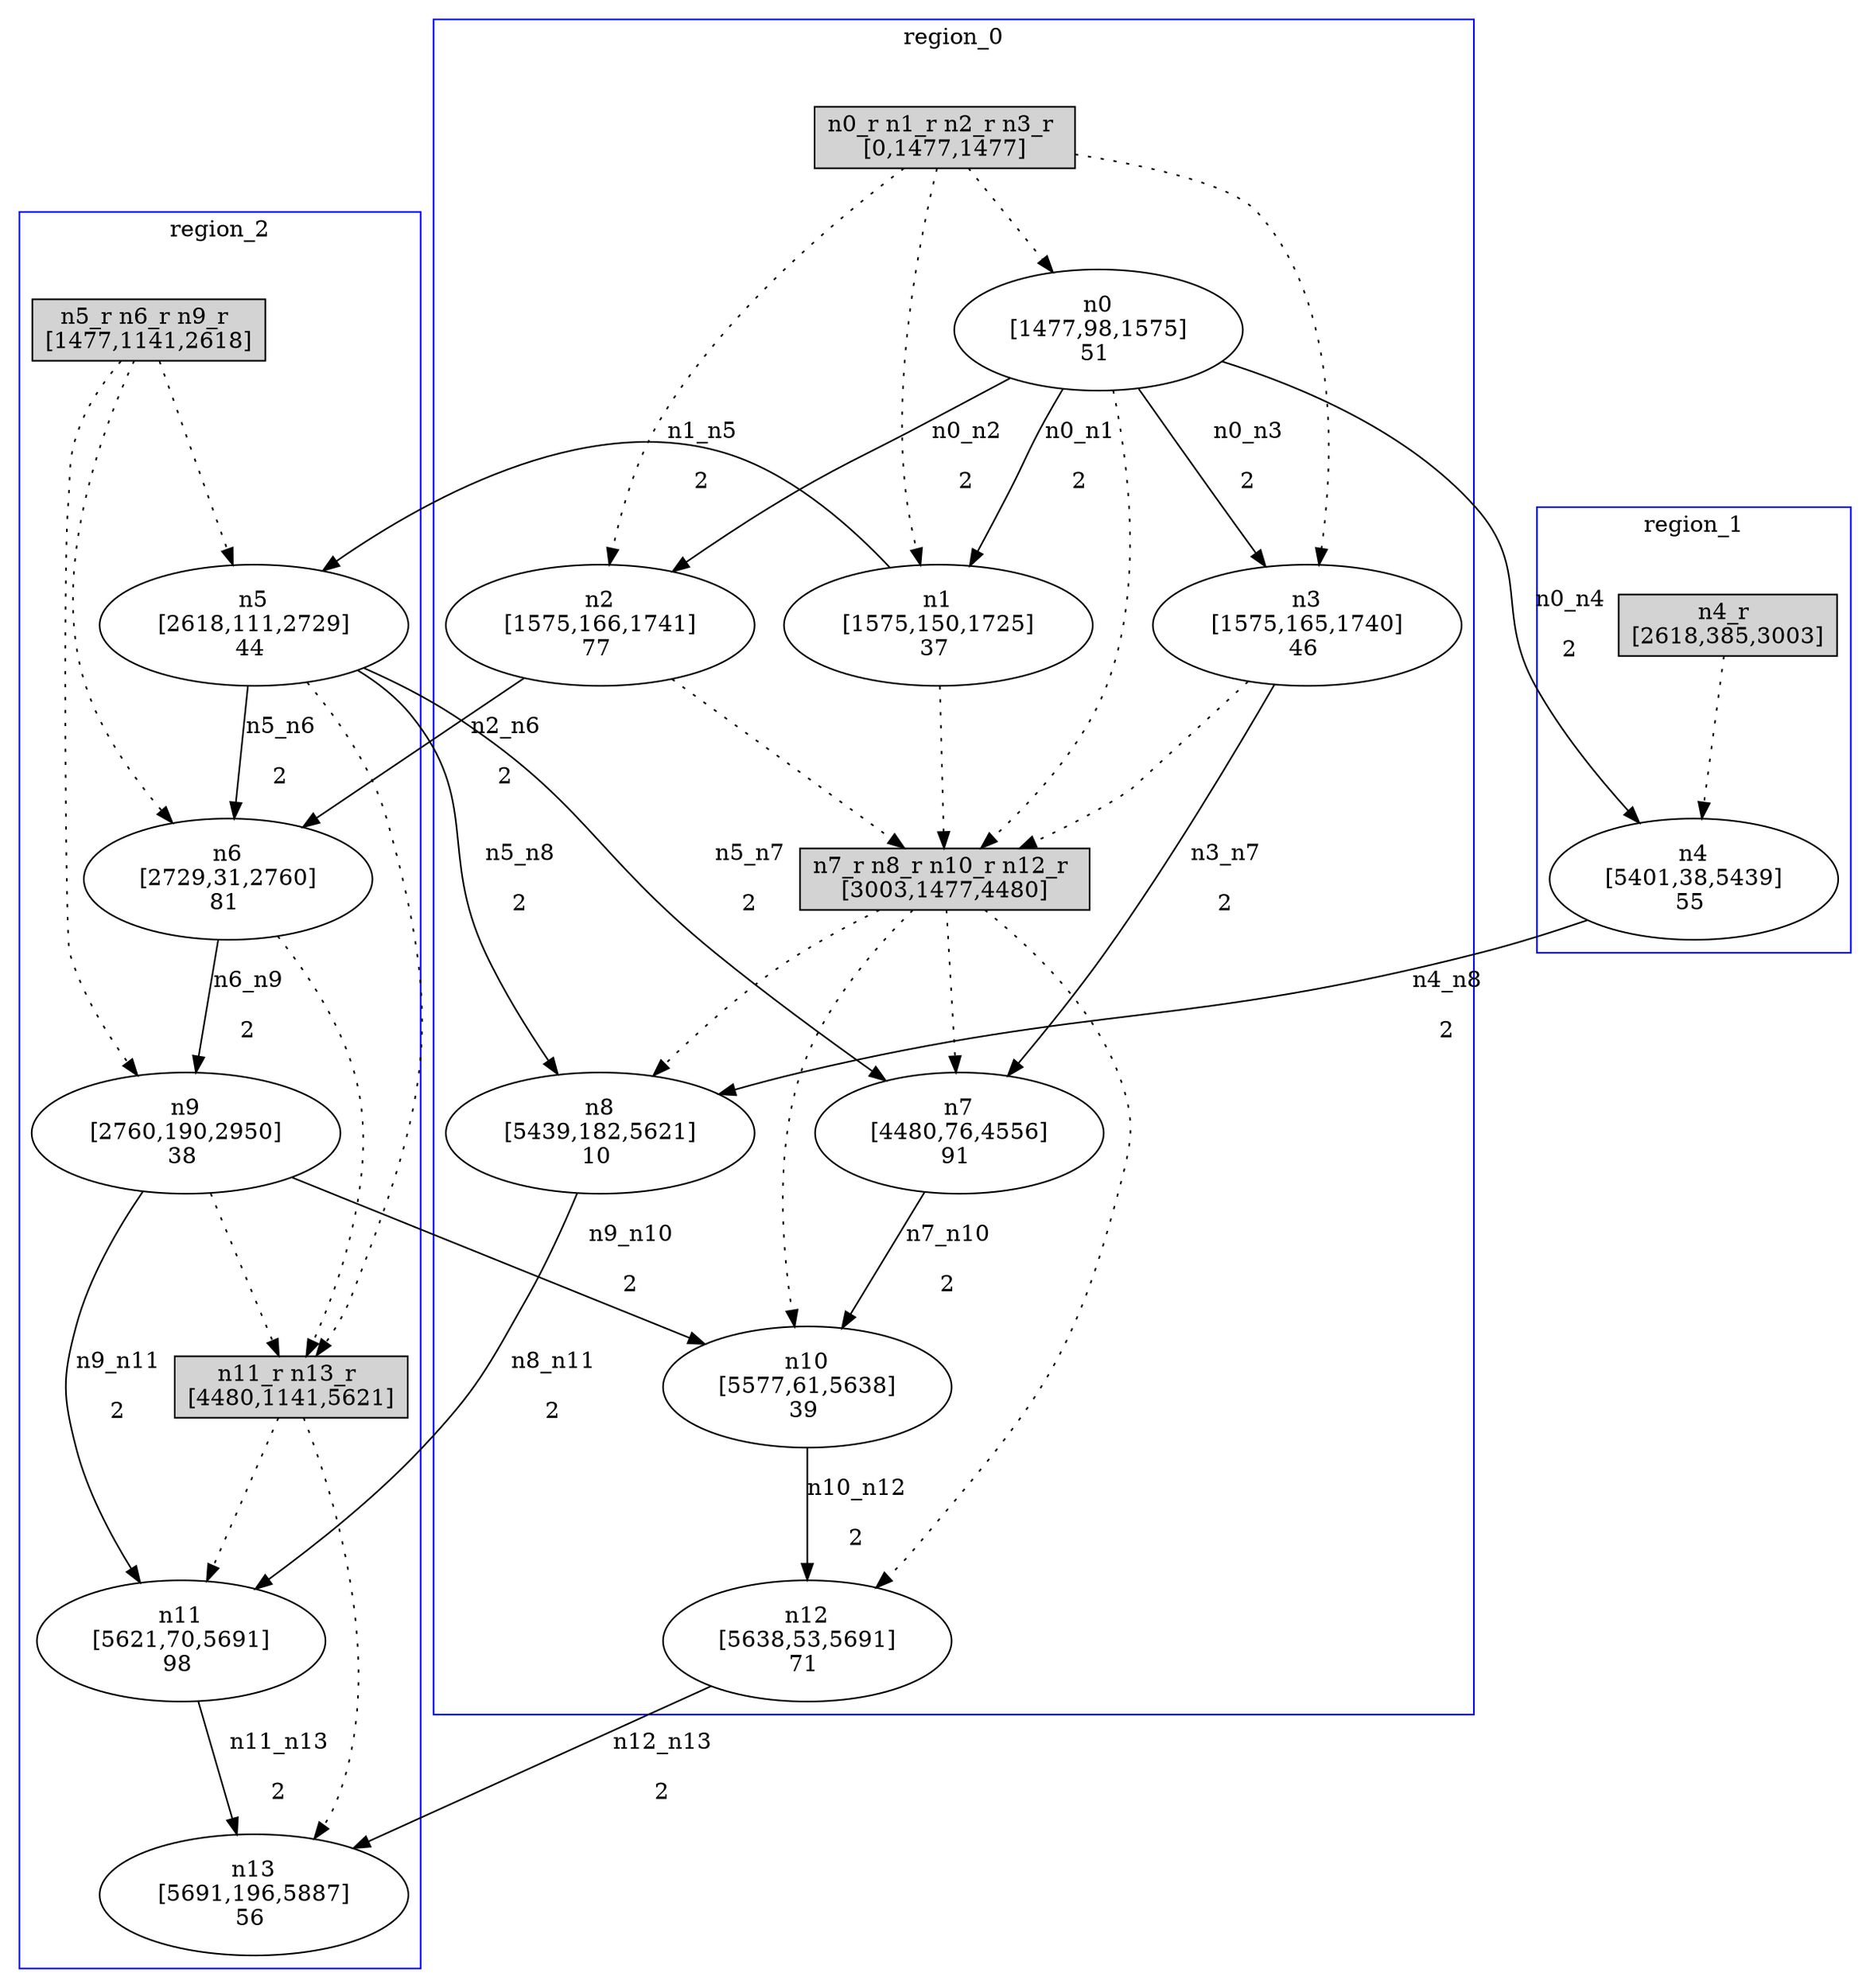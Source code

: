 //3-LSsolveMIPnSolStatus 2.
//4-SL 5887.
//5-LSsolveMIPsolveTime(double) 0.989251.
//6-reconfigurateNum(int) 5.
//7-reconfigurateTime(int) 5621.
digraph test_0 {
	size="28,40";
	subgraph cluster0 {
		stytle=filled;
		color=blue;
		label=region_0;
		reconfNode_0_1 [ shape = box, style = filled, label = "n0_r n1_r n2_r n3_r \n[0,1477,1477]" ];
		n0 [ label="n0\n[1477,98,1575]\n51 " ];
		n1 [ label="n1\n[1575,150,1725]\n37 " ];
		n2 [ label="n2\n[1575,166,1741]\n77 " ];
		n3 [ label="n3\n[1575,165,1740]\n46 " ];
		reconfNode_0_1 -> n0 [ style = dotted ];
		reconfNode_0_1 -> n1 [ style = dotted ];
		reconfNode_0_1 -> n2 [ style = dotted ];
		reconfNode_0_1 -> n3 [ style = dotted ];
		n0 -> reconfNode_0_2 [ style = dotted ];
		n1 -> reconfNode_0_2 [ style = dotted ];
		n2 -> reconfNode_0_2 [ style = dotted ];
		n3 -> reconfNode_0_2 [ style = dotted ];
		reconfNode_0_2 [ shape = box, style = filled, label = "n7_r n8_r n10_r n12_r \n[3003,1477,4480]" ];
		n7 [ label="n7\n[4480,76,4556]\n91 " ];
		n8 [ label="n8\n[5439,182,5621]\n10 " ];
		n10 [ label="n10\n[5577,61,5638]\n39 " ];
		n12 [ label="n12\n[5638,53,5691]\n71 " ];
		reconfNode_0_2 -> n7 [ style = dotted ];
		reconfNode_0_2 -> n8 [ style = dotted ];
		reconfNode_0_2 -> n10 [ style = dotted ];
		reconfNode_0_2 -> n12 [ style = dotted ];
	}
	subgraph cluster1 {
		stytle=filled;
		color=blue;
		label=region_1;
		reconfNode_1_1 [ shape = box, style = filled, label = "n4_r \n[2618,385,3003]" ];
		n4 [ label="n4\n[5401,38,5439]\n55 " ];
		reconfNode_1_1 -> n4 [ style = dotted ];
	}
	subgraph cluster2 {
		stytle=filled;
		color=blue;
		label=region_2;
		reconfNode_2_1 [ shape = box, style = filled, label = "n5_r n6_r n9_r \n[1477,1141,2618]" ];
		n5 [ label="n5\n[2618,111,2729]\n44 " ];
		n6 [ label="n6\n[2729,31,2760]\n81 " ];
		n9 [ label="n9\n[2760,190,2950]\n38 " ];
		reconfNode_2_1 -> n5 [ style = dotted ];
		reconfNode_2_1 -> n6 [ style = dotted ];
		reconfNode_2_1 -> n9 [ style = dotted ];
		n5 -> reconfNode_2_2 [ style = dotted ];
		n6 -> reconfNode_2_2 [ style = dotted ];
		n9 -> reconfNode_2_2 [ style = dotted ];
		reconfNode_2_2 [ shape = box, style = filled, label = "n11_r n13_r \n[4480,1141,5621]" ];
		n11 [ label="n11\n[5621,70,5691]\n98 " ];
		n13 [ label="n13\n[5691,196,5887]\n56 " ];
		reconfNode_2_2 -> n11 [ style = dotted ];
		reconfNode_2_2 -> n13 [ style = dotted ];
	}
	n0 -> n1 [ label="n0_n1\n2" ];
	n0 -> n2 [ label="n0_n2\n2" ];
	n0 -> n3 [ label="n0_n3\n2" ];
	n0 -> n4 [ label="n0_n4\n2" ];
	n1 -> n5 [ label="n1_n5\n2" ];
	n2 -> n6 [ label="n2_n6\n2" ];
	n3 -> n7 [ label="n3_n7\n2" ];
	n4 -> n8 [ label="n4_n8\n2" ];
	n5 -> n6 [ label="n5_n6\n2" ];
	n5 -> n7 [ label="n5_n7\n2" ];
	n5 -> n8 [ label="n5_n8\n2" ];
	n6 -> n9 [ label="n6_n9\n2" ];
	n7 -> n10 [ label="n7_n10\n2" ];
	n8 -> n11 [ label="n8_n11\n2" ];
	n9 -> n10 [ label="n9_n10\n2" ];
	n9 -> n11 [ label="n9_n11\n2" ];
	n10 -> n12 [ label="n10_n12\n2" ];
	n11 -> n13 [ label="n11_n13\n2" ];
	n12 -> n13 [ label="n12_n13\n2" ];
}
